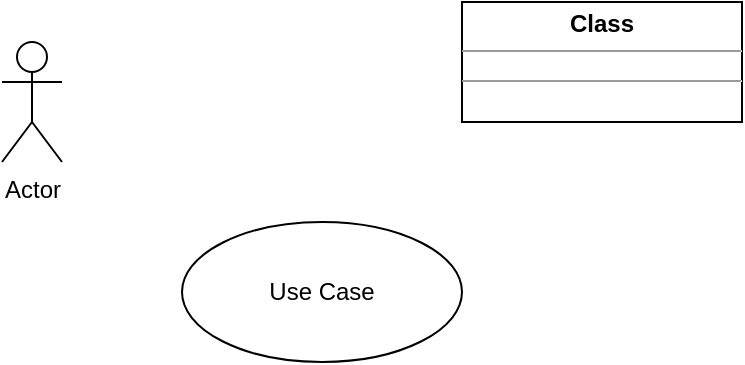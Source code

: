 <mxfile version="12.2.4" type="github" pages="1"><diagram id="XWOgKuJV18PyCTGyHtyM" name="Page-1"><mxGraphModel dx="1024" dy="517" grid="1" gridSize="10" guides="1" tooltips="1" connect="1" arrows="1" fold="1" page="1" pageScale="1" pageWidth="827" pageHeight="1169" math="0" shadow="0"><root><mxCell id="0"/><mxCell id="1" parent="0"/><mxCell id="pXCONci2F5hOzUtMefkK-1" value="&lt;p style=&quot;margin:0px;margin-top:4px;text-align:center;&quot;&gt;&lt;b&gt;Class&lt;/b&gt;&lt;/p&gt;&lt;hr size=&quot;1&quot;/&gt;&lt;div style=&quot;height:2px;&quot;&gt;&lt;/div&gt;&lt;hr size=&quot;1&quot;/&gt;&lt;div style=&quot;height:2px;&quot;&gt;&lt;/div&gt;" style="verticalAlign=top;align=left;overflow=fill;fontSize=12;fontFamily=Helvetica;html=1;" vertex="1" parent="1"><mxGeometry x="390" y="140" width="140" height="60" as="geometry"/></mxCell><mxCell id="pXCONci2F5hOzUtMefkK-2" value="Use Case" style="ellipse;whiteSpace=wrap;html=1;" vertex="1" parent="1"><mxGeometry x="250" y="250" width="140" height="70" as="geometry"/></mxCell><mxCell id="pXCONci2F5hOzUtMefkK-3" value="Actor" style="shape=umlActor;verticalLabelPosition=bottom;labelBackgroundColor=#ffffff;verticalAlign=top;html=1;" vertex="1" parent="1"><mxGeometry x="160" y="160" width="30" height="60" as="geometry"/></mxCell></root></mxGraphModel></diagram></mxfile>